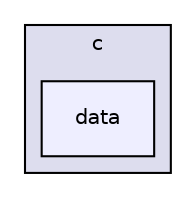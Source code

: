 digraph "/home/runner/work/cpp-sdks/cpp-sdks/libs/common/include/launchdarkly/bindings/c/data" {
  compound=true
  node [ fontsize="10", fontname="Helvetica"];
  edge [ labelfontsize="10", labelfontname="Helvetica"];
  subgraph clusterdir_8793f44c2d95502e0357555087a87bd0 {
    graph [ bgcolor="#ddddee", pencolor="black", label="c" fontname="Helvetica", fontsize="10", URL="dir_8793f44c2d95502e0357555087a87bd0.html"]
  dir_fd67eb5e2c139bdb9f00f12704db688c [shape=box, label="data", style="filled", fillcolor="#eeeeff", pencolor="black", URL="dir_fd67eb5e2c139bdb9f00f12704db688c.html"];
  }
}
